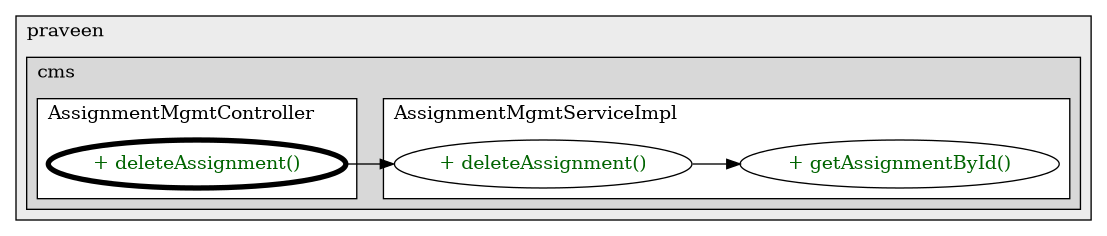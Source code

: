 @startuml

/' diagram meta data start
config=CallConfiguration;
{
  "rootMethod": "s.praveen.cms.controller.AssignmentMgmtController#deleteAssignment(long)",
  "projectClassification": {
    "searchMode": "OpenProject", // OpenProject, AllProjects
    "includedProjects": "",
    "pathEndKeywords": "*.impl",
    "isClientPath": "",
    "isClientName": "",
    "isTestPath": "",
    "isTestName": "",
    "isMappingPath": "",
    "isMappingName": "",
    "isDataAccessPath": "",
    "isDataAccessName": "",
    "isDataStructurePath": "",
    "isDataStructureName": "",
    "isInterfaceStructuresPath": "",
    "isInterfaceStructuresName": "",
    "isEntryPointPath": "",
    "isEntryPointName": "",
    "treatFinalFieldsAsMandatory": false
  },
  "graphRestriction": {
    "classPackageExcludeFilter": "",
    "classPackageIncludeFilter": "",
    "classNameExcludeFilter": "",
    "classNameIncludeFilter": "",
    "methodNameExcludeFilter": "",
    "methodNameIncludeFilter": "",
    "removeByInheritance": "", // inheritance/annotation based filtering is done in a second step
    "removeByAnnotation": "",
    "removeByClassPackage": "", // cleanup the graph after inheritance/annotation based filtering is done
    "removeByClassName": "",
    "cutMappings": false,
    "cutEnum": true,
    "cutTests": true,
    "cutClient": true,
    "cutDataAccess": true,
    "cutInterfaceStructures": true,
    "cutDataStructures": true,
    "cutGetterAndSetter": true,
    "cutConstructors": true
  },
  "graphTraversal": {
    "forwardDepth": 3,
    "backwardDepth": 3,
    "classPackageExcludeFilter": "",
    "classPackageIncludeFilter": "",
    "classNameExcludeFilter": "",
    "classNameIncludeFilter": "",
    "methodNameExcludeFilter": "",
    "methodNameIncludeFilter": "",
    "hideMappings": false,
    "hideDataStructures": false,
    "hidePrivateMethods": true,
    "hideInterfaceCalls": true, // indirection: implementation -> interface (is hidden) -> implementation
    "onlyShowApplicationEntryPoints": false, // root node is included
    "useMethodCallsForStructureDiagram": "ForwardOnly" // ForwardOnly, BothDirections, No
  },
  "details": {
    "aggregation": "GroupByClass", // ByClass, GroupByClass, None
    "showMethodParametersTypes": false,
    "showMethodParametersNames": false,
    "showMethodReturnType": false,
    "showPackageLevels": 2,
    "showCallOrder": false,
    "edgeMode": "MethodsOnly", // TypesOnly, MethodsOnly, TypesAndMethods, MethodsAndDirectTypeUsage
    "showDetailedClassStructure": false
  },
  "rootClass": "s.praveen.cms.controller.AssignmentMgmtController",
  "extensionCallbackMethod": "" // qualified.class.name#methodName - signature: public static String method(String)
}
diagram meta data end '/



digraph g {
    rankdir="LR"
    splines=polyline
    

'nodes 
subgraph cluster_321882441 { 
   	label=praveen
	labeljust=l
	fillcolor="#ececec"
	style=filled
   
   subgraph cluster_1915834990 { 
   	label=cms
	labeljust=l
	fillcolor="#d8d8d8"
	style=filled
   
   subgraph cluster_1265051707 { 
   	label=AssignmentMgmtController
	labeljust=l
	fillcolor=white
	style=filled
   
   AssignmentMgmtController1177992531XXXdeleteAssignment3327612[
	label="+ deleteAssignment()"
	style=filled
	fillcolor=white
	tooltip="AssignmentMgmtController

&#10;  Delete assignment response entity.&#10; &#10;  @param id the id&#10;  @return the response entity&#10; "
	penwidth=4
	fontcolor=darkgreen
];
} 

subgraph cluster_984077943 { 
   	label=AssignmentMgmtServiceImpl
	labeljust=l
	fillcolor=white
	style=filled
   
   AssignmentMgmtServiceImpl105350576XXXdeleteAssignment3327612[
	label="+ deleteAssignment()"
	style=filled
	fillcolor=white
	tooltip="AssignmentMgmtServiceImpl

&#10;  Delete assignment boolean.&#10; &#10;  @param id the id&#10;  @return the boolean&#10;  @throws EnityNotFoundException the enity not found exception&#10;  @throws UnableToProcessException the unable to process exception&#10; "
	fontcolor=darkgreen
];

AssignmentMgmtServiceImpl105350576XXXgetAssignmentById3327612[
	label="+ getAssignmentById()"
	style=filled
	fillcolor=white
	tooltip="AssignmentMgmtServiceImpl

&#10;  Gets assignment by id.&#10; &#10;  @param id the id&#10;  @return the assignment by id&#10;  @throws EnityNotFoundException the enity not found exception&#10; "
	fontcolor=darkgreen
];
} 
} 
} 

'edges    
AssignmentMgmtController1177992531XXXdeleteAssignment3327612 -> AssignmentMgmtServiceImpl105350576XXXdeleteAssignment3327612;
AssignmentMgmtServiceImpl105350576XXXdeleteAssignment3327612 -> AssignmentMgmtServiceImpl105350576XXXgetAssignmentById3327612;
    
}
@enduml